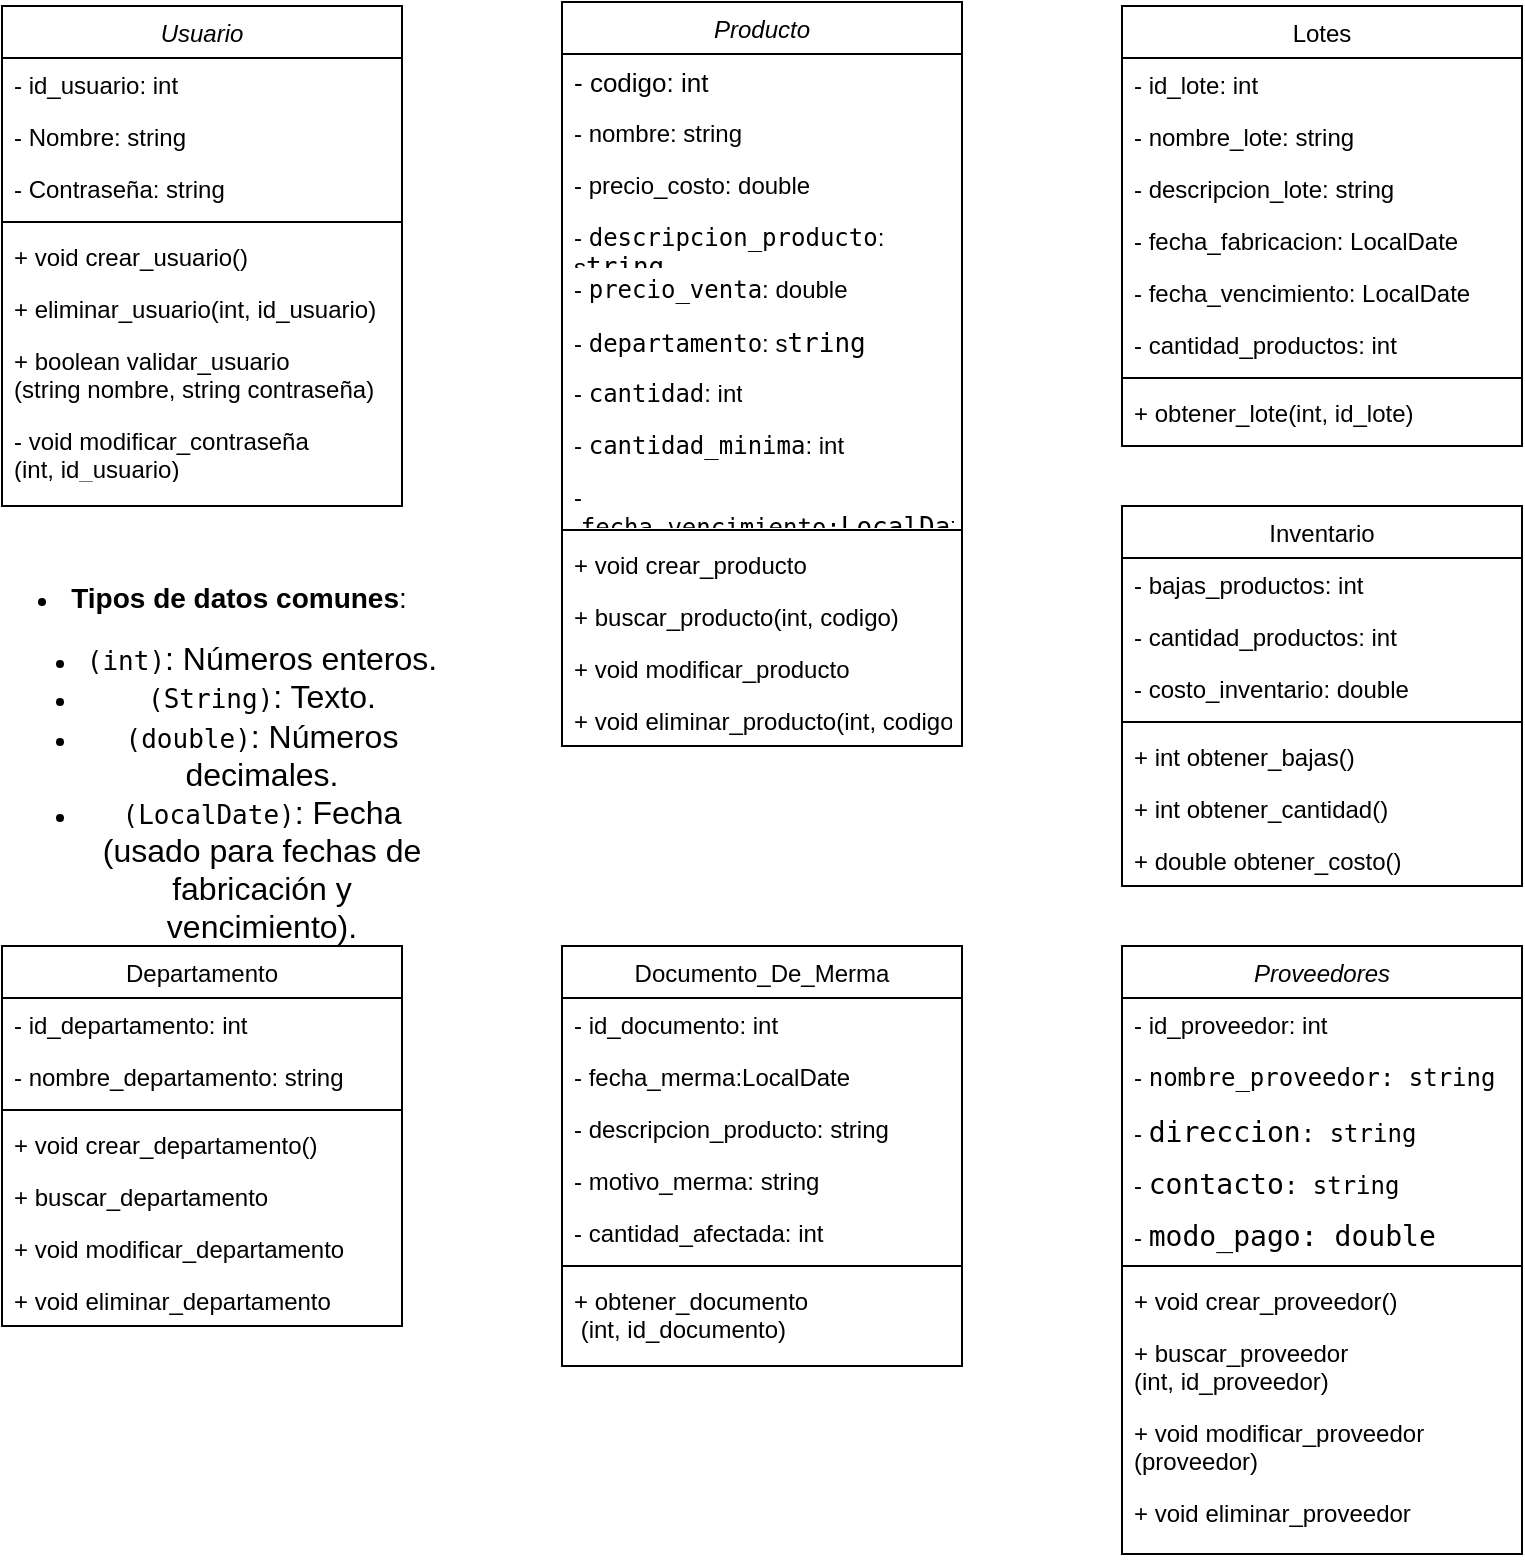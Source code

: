 <mxfile version="24.8.6">
  <diagram id="C5RBs43oDa-KdzZeNtuy" name="Page-1">
    <mxGraphModel dx="756" dy="388" grid="1" gridSize="10" guides="1" tooltips="1" connect="1" arrows="1" fold="1" page="1" pageScale="1" pageWidth="827" pageHeight="1169" math="0" shadow="0">
      <root>
        <mxCell id="WIyWlLk6GJQsqaUBKTNV-0" />
        <mxCell id="WIyWlLk6GJQsqaUBKTNV-1" parent="WIyWlLk6GJQsqaUBKTNV-0" />
        <mxCell id="zkfFHV4jXpPFQw0GAbJ--0" value="Usuario" style="swimlane;fontStyle=2;align=center;verticalAlign=top;childLayout=stackLayout;horizontal=1;startSize=26;horizontalStack=0;resizeParent=1;resizeLast=0;collapsible=1;marginBottom=0;rounded=0;shadow=0;strokeWidth=1;" parent="WIyWlLk6GJQsqaUBKTNV-1" vertex="1">
          <mxGeometry x="40" y="40" width="200" height="250" as="geometry">
            <mxRectangle x="230" y="140" width="160" height="26" as="alternateBounds" />
          </mxGeometry>
        </mxCell>
        <mxCell id="zkfFHV4jXpPFQw0GAbJ--1" value="- id_usuario: int" style="text;align=left;verticalAlign=top;spacingLeft=4;spacingRight=4;overflow=hidden;rotatable=0;points=[[0,0.5],[1,0.5]];portConstraint=eastwest;" parent="zkfFHV4jXpPFQw0GAbJ--0" vertex="1">
          <mxGeometry y="26" width="200" height="26" as="geometry" />
        </mxCell>
        <mxCell id="zkfFHV4jXpPFQw0GAbJ--2" value="- Nombre: string" style="text;align=left;verticalAlign=top;spacingLeft=4;spacingRight=4;overflow=hidden;rotatable=0;points=[[0,0.5],[1,0.5]];portConstraint=eastwest;rounded=0;shadow=0;html=0;" parent="zkfFHV4jXpPFQw0GAbJ--0" vertex="1">
          <mxGeometry y="52" width="200" height="26" as="geometry" />
        </mxCell>
        <mxCell id="zkfFHV4jXpPFQw0GAbJ--3" value="- Contraseña: string" style="text;align=left;verticalAlign=top;spacingLeft=4;spacingRight=4;overflow=hidden;rotatable=0;points=[[0,0.5],[1,0.5]];portConstraint=eastwest;rounded=0;shadow=0;html=0;" parent="zkfFHV4jXpPFQw0GAbJ--0" vertex="1">
          <mxGeometry y="78" width="200" height="26" as="geometry" />
        </mxCell>
        <mxCell id="zkfFHV4jXpPFQw0GAbJ--4" value="" style="line;html=1;strokeWidth=1;align=left;verticalAlign=middle;spacingTop=-1;spacingLeft=3;spacingRight=3;rotatable=0;labelPosition=right;points=[];portConstraint=eastwest;" parent="zkfFHV4jXpPFQw0GAbJ--0" vertex="1">
          <mxGeometry y="104" width="200" height="8" as="geometry" />
        </mxCell>
        <mxCell id="AEPmpZOli4dW2N7cKXhk-19" value="+ void crear_usuario()" style="text;align=left;verticalAlign=top;spacingLeft=4;spacingRight=4;overflow=hidden;rotatable=0;points=[[0,0.5],[1,0.5]];portConstraint=eastwest;" parent="zkfFHV4jXpPFQw0GAbJ--0" vertex="1">
          <mxGeometry y="112" width="200" height="26" as="geometry" />
        </mxCell>
        <mxCell id="AEPmpZOli4dW2N7cKXhk-24" value="+ eliminar_usuario(int, id_usuario)" style="text;align=left;verticalAlign=top;spacingLeft=4;spacingRight=4;overflow=hidden;rotatable=0;points=[[0,0.5],[1,0.5]];portConstraint=eastwest;" parent="zkfFHV4jXpPFQw0GAbJ--0" vertex="1">
          <mxGeometry y="138" width="200" height="26" as="geometry" />
        </mxCell>
        <mxCell id="AEPmpZOli4dW2N7cKXhk-25" value="+ boolean validar_usuario &#xa;(string nombre, string contraseña)" style="text;align=left;verticalAlign=top;spacingLeft=4;spacingRight=4;overflow=hidden;rotatable=0;points=[[0,0.5],[1,0.5]];portConstraint=eastwest;" parent="zkfFHV4jXpPFQw0GAbJ--0" vertex="1">
          <mxGeometry y="164" width="200" height="40" as="geometry" />
        </mxCell>
        <mxCell id="AEPmpZOli4dW2N7cKXhk-23" value="- void modificar_contraseña&#xa;(int, id_usuario)" style="text;align=left;verticalAlign=top;spacingLeft=4;spacingRight=4;overflow=hidden;rotatable=0;points=[[0,0.5],[1,0.5]];portConstraint=eastwest;" parent="zkfFHV4jXpPFQw0GAbJ--0" vertex="1">
          <mxGeometry y="204" width="200" height="30" as="geometry" />
        </mxCell>
        <mxCell id="zkfFHV4jXpPFQw0GAbJ--6" value="Documento_De_Merma" style="swimlane;fontStyle=0;align=center;verticalAlign=top;childLayout=stackLayout;horizontal=1;startSize=26;horizontalStack=0;resizeParent=1;resizeLast=0;collapsible=1;marginBottom=0;rounded=0;shadow=0;strokeWidth=1;" parent="WIyWlLk6GJQsqaUBKTNV-1" vertex="1">
          <mxGeometry x="320" y="510" width="200" height="210" as="geometry">
            <mxRectangle x="130" y="380" width="160" height="26" as="alternateBounds" />
          </mxGeometry>
        </mxCell>
        <mxCell id="zkfFHV4jXpPFQw0GAbJ--7" value="- id_documento: int" style="text;align=left;verticalAlign=top;spacingLeft=4;spacingRight=4;overflow=hidden;rotatable=0;points=[[0,0.5],[1,0.5]];portConstraint=eastwest;" parent="zkfFHV4jXpPFQw0GAbJ--6" vertex="1">
          <mxGeometry y="26" width="200" height="26" as="geometry" />
        </mxCell>
        <mxCell id="PkGunIE6QeiL3xr68-80-14" value="- fecha_merma:LocalDate" style="text;align=left;verticalAlign=top;spacingLeft=4;spacingRight=4;overflow=hidden;rotatable=0;points=[[0,0.5],[1,0.5]];portConstraint=eastwest;" parent="zkfFHV4jXpPFQw0GAbJ--6" vertex="1">
          <mxGeometry y="52" width="200" height="26" as="geometry" />
        </mxCell>
        <mxCell id="PkGunIE6QeiL3xr68-80-15" value="- descripcion_producto: string" style="text;align=left;verticalAlign=top;spacingLeft=4;spacingRight=4;overflow=hidden;rotatable=0;points=[[0,0.5],[1,0.5]];portConstraint=eastwest;" parent="zkfFHV4jXpPFQw0GAbJ--6" vertex="1">
          <mxGeometry y="78" width="200" height="26" as="geometry" />
        </mxCell>
        <mxCell id="PkGunIE6QeiL3xr68-80-16" value="- motivo_merma: string" style="text;align=left;verticalAlign=top;spacingLeft=4;spacingRight=4;overflow=hidden;rotatable=0;points=[[0,0.5],[1,0.5]];portConstraint=eastwest;" parent="zkfFHV4jXpPFQw0GAbJ--6" vertex="1">
          <mxGeometry y="104" width="200" height="26" as="geometry" />
        </mxCell>
        <mxCell id="PkGunIE6QeiL3xr68-80-13" value="- cantidad_afectada: int" style="text;align=left;verticalAlign=top;spacingLeft=4;spacingRight=4;overflow=hidden;rotatable=0;points=[[0,0.5],[1,0.5]];portConstraint=eastwest;" parent="zkfFHV4jXpPFQw0GAbJ--6" vertex="1">
          <mxGeometry y="130" width="200" height="26" as="geometry" />
        </mxCell>
        <mxCell id="zkfFHV4jXpPFQw0GAbJ--9" value="" style="line;html=1;strokeWidth=1;align=left;verticalAlign=middle;spacingTop=-1;spacingLeft=3;spacingRight=3;rotatable=0;labelPosition=right;points=[];portConstraint=eastwest;" parent="zkfFHV4jXpPFQw0GAbJ--6" vertex="1">
          <mxGeometry y="156" width="200" height="8" as="geometry" />
        </mxCell>
        <mxCell id="zkfFHV4jXpPFQw0GAbJ--10" value="+ obtener_documento &#xa; (int, id_documento)" style="text;align=left;verticalAlign=top;spacingLeft=4;spacingRight=4;overflow=hidden;rotatable=0;points=[[0,0.5],[1,0.5]];portConstraint=eastwest;fontStyle=0" parent="zkfFHV4jXpPFQw0GAbJ--6" vertex="1">
          <mxGeometry y="164" width="200" height="46" as="geometry" />
        </mxCell>
        <mxCell id="AEPmpZOli4dW2N7cKXhk-31" value="Inventario" style="swimlane;fontStyle=0;align=center;verticalAlign=top;childLayout=stackLayout;horizontal=1;startSize=26;horizontalStack=0;resizeParent=1;resizeLast=0;collapsible=1;marginBottom=0;rounded=0;shadow=0;strokeWidth=1;" parent="WIyWlLk6GJQsqaUBKTNV-1" vertex="1">
          <mxGeometry x="600" y="290" width="200" height="190" as="geometry">
            <mxRectangle x="130" y="380" width="160" height="26" as="alternateBounds" />
          </mxGeometry>
        </mxCell>
        <mxCell id="AEPmpZOli4dW2N7cKXhk-32" value="- bajas_productos: int" style="text;align=left;verticalAlign=top;spacingLeft=4;spacingRight=4;overflow=hidden;rotatable=0;points=[[0,0.5],[1,0.5]];portConstraint=eastwest;" parent="AEPmpZOli4dW2N7cKXhk-31" vertex="1">
          <mxGeometry y="26" width="200" height="26" as="geometry" />
        </mxCell>
        <mxCell id="PkGunIE6QeiL3xr68-80-6" value="- cantidad_productos: int" style="text;align=left;verticalAlign=top;spacingLeft=4;spacingRight=4;overflow=hidden;rotatable=0;points=[[0,0.5],[1,0.5]];portConstraint=eastwest;" parent="AEPmpZOli4dW2N7cKXhk-31" vertex="1">
          <mxGeometry y="52" width="200" height="26" as="geometry" />
        </mxCell>
        <mxCell id="PkGunIE6QeiL3xr68-80-5" value="- costo_inventario: double" style="text;align=left;verticalAlign=top;spacingLeft=4;spacingRight=4;overflow=hidden;rotatable=0;points=[[0,0.5],[1,0.5]];portConstraint=eastwest;" parent="AEPmpZOli4dW2N7cKXhk-31" vertex="1">
          <mxGeometry y="78" width="200" height="26" as="geometry" />
        </mxCell>
        <mxCell id="AEPmpZOli4dW2N7cKXhk-33" value="" style="line;html=1;strokeWidth=1;align=left;verticalAlign=middle;spacingTop=-1;spacingLeft=3;spacingRight=3;rotatable=0;labelPosition=right;points=[];portConstraint=eastwest;" parent="AEPmpZOli4dW2N7cKXhk-31" vertex="1">
          <mxGeometry y="104" width="200" height="8" as="geometry" />
        </mxCell>
        <mxCell id="AEPmpZOli4dW2N7cKXhk-34" value="+ int obtener_bajas()" style="text;align=left;verticalAlign=top;spacingLeft=4;spacingRight=4;overflow=hidden;rotatable=0;points=[[0,0.5],[1,0.5]];portConstraint=eastwest;fontStyle=0" parent="AEPmpZOli4dW2N7cKXhk-31" vertex="1">
          <mxGeometry y="112" width="200" height="26" as="geometry" />
        </mxCell>
        <mxCell id="AEPmpZOli4dW2N7cKXhk-35" value="+ int obtener_cantidad()" style="text;align=left;verticalAlign=top;spacingLeft=4;spacingRight=4;overflow=hidden;rotatable=0;points=[[0,0.5],[1,0.5]];portConstraint=eastwest;" parent="AEPmpZOli4dW2N7cKXhk-31" vertex="1">
          <mxGeometry y="138" width="200" height="26" as="geometry" />
        </mxCell>
        <mxCell id="AEPmpZOli4dW2N7cKXhk-37" value="+ double obtener_costo()" style="text;align=left;verticalAlign=top;spacingLeft=4;spacingRight=4;overflow=hidden;rotatable=0;points=[[0,0.5],[1,0.5]];portConstraint=eastwest;" parent="AEPmpZOli4dW2N7cKXhk-31" vertex="1">
          <mxGeometry y="164" width="200" height="26" as="geometry" />
        </mxCell>
        <mxCell id="AEPmpZOli4dW2N7cKXhk-61" value="Proveedores" style="swimlane;fontStyle=2;align=center;verticalAlign=top;childLayout=stackLayout;horizontal=1;startSize=26;horizontalStack=0;resizeParent=1;resizeLast=0;collapsible=1;marginBottom=0;rounded=0;shadow=0;strokeWidth=1;" parent="WIyWlLk6GJQsqaUBKTNV-1" vertex="1">
          <mxGeometry x="600" y="510" width="200" height="304" as="geometry">
            <mxRectangle x="230" y="140" width="160" height="26" as="alternateBounds" />
          </mxGeometry>
        </mxCell>
        <mxCell id="AEPmpZOli4dW2N7cKXhk-62" value="- id_proveedor: int" style="text;align=left;verticalAlign=top;spacingLeft=4;spacingRight=4;overflow=hidden;rotatable=0;points=[[0,0.5],[1,0.5]];portConstraint=eastwest;" parent="AEPmpZOli4dW2N7cKXhk-61" vertex="1">
          <mxGeometry y="26" width="200" height="26" as="geometry" />
        </mxCell>
        <mxCell id="AEPmpZOli4dW2N7cKXhk-66" value="&lt;font style=&quot;font-size: 12px;&quot;&gt;&lt;span style=&quot;text-wrap-mode: nowrap;&quot;&gt;-&amp;nbsp;&lt;/span&gt;&lt;span style=&quot;font-family: monospace; text-align: center;&quot;&gt;nombre_proveedor: string&lt;/span&gt;&lt;/font&gt;" style="text;strokeColor=none;fillColor=none;align=left;verticalAlign=top;spacingLeft=4;spacingRight=4;overflow=hidden;rotatable=0;points=[[0,0.5],[1,0.5]];portConstraint=eastwest;whiteSpace=wrap;html=1;" parent="AEPmpZOli4dW2N7cKXhk-61" vertex="1">
          <mxGeometry y="52" width="200" height="26" as="geometry" />
        </mxCell>
        <mxCell id="AEPmpZOli4dW2N7cKXhk-65" value="&lt;span style=&quot;text-wrap-mode: nowrap;&quot;&gt;-&amp;nbsp;&lt;/span&gt;&lt;span style=&quot;font-family: monospace; font-size: 14.04px; text-align: center;&quot;&gt;direccion&lt;/span&gt;&lt;span style=&quot;font-family: monospace; text-align: center;&quot;&gt;: string&lt;/span&gt;" style="text;strokeColor=none;fillColor=none;align=left;verticalAlign=top;spacingLeft=4;spacingRight=4;overflow=hidden;rotatable=0;points=[[0,0.5],[1,0.5]];portConstraint=eastwest;whiteSpace=wrap;html=1;" parent="AEPmpZOli4dW2N7cKXhk-61" vertex="1">
          <mxGeometry y="78" width="200" height="26" as="geometry" />
        </mxCell>
        <mxCell id="AEPmpZOli4dW2N7cKXhk-99" value="&lt;span style=&quot;text-wrap-mode: nowrap;&quot;&gt;-&amp;nbsp;&lt;/span&gt;&lt;span style=&quot;font-family: monospace; font-size: 14.04px; text-align: center;&quot;&gt;contacto&lt;/span&gt;&lt;span style=&quot;font-family: monospace; text-align: center;&quot;&gt;: string&lt;/span&gt;" style="text;strokeColor=none;fillColor=none;align=left;verticalAlign=top;spacingLeft=4;spacingRight=4;overflow=hidden;rotatable=0;points=[[0,0.5],[1,0.5]];portConstraint=eastwest;whiteSpace=wrap;html=1;" parent="AEPmpZOli4dW2N7cKXhk-61" vertex="1">
          <mxGeometry y="104" width="200" height="26" as="geometry" />
        </mxCell>
        <mxCell id="AEPmpZOli4dW2N7cKXhk-103" value="&lt;span style=&quot;text-wrap-mode: nowrap;&quot;&gt;-&amp;nbsp;&lt;/span&gt;&lt;span style=&quot;font-family: monospace; font-size: 14.04px; text-align: center;&quot;&gt;modo_pago: double&lt;/span&gt;" style="text;strokeColor=none;fillColor=none;align=left;verticalAlign=top;spacingLeft=4;spacingRight=4;overflow=hidden;rotatable=0;points=[[0,0.5],[1,0.5]];portConstraint=eastwest;whiteSpace=wrap;html=1;" parent="AEPmpZOli4dW2N7cKXhk-61" vertex="1">
          <mxGeometry y="130" width="200" height="26" as="geometry" />
        </mxCell>
        <mxCell id="AEPmpZOli4dW2N7cKXhk-69" value="" style="line;html=1;strokeWidth=1;align=left;verticalAlign=middle;spacingTop=-1;spacingLeft=3;spacingRight=3;rotatable=0;labelPosition=right;points=[];portConstraint=eastwest;" parent="AEPmpZOli4dW2N7cKXhk-61" vertex="1">
          <mxGeometry y="156" width="200" height="8" as="geometry" />
        </mxCell>
        <mxCell id="9rkBWfhvwwIUuKAjocJV-7" value="+ void crear_proveedor()" style="text;align=left;verticalAlign=top;spacingLeft=4;spacingRight=4;overflow=hidden;rotatable=0;points=[[0,0.5],[1,0.5]];portConstraint=eastwest;" parent="AEPmpZOli4dW2N7cKXhk-61" vertex="1">
          <mxGeometry y="164" width="200" height="26" as="geometry" />
        </mxCell>
        <mxCell id="AEPmpZOli4dW2N7cKXhk-75" value="+ buscar_proveedor&#xa;(int, id_proveedor)" style="text;align=left;verticalAlign=top;spacingLeft=4;spacingRight=4;overflow=hidden;rotatable=0;points=[[0,0.5],[1,0.5]];portConstraint=eastwest;" parent="AEPmpZOli4dW2N7cKXhk-61" vertex="1">
          <mxGeometry y="190" width="200" height="40" as="geometry" />
        </mxCell>
        <mxCell id="AEPmpZOli4dW2N7cKXhk-76" value="+ void modificar_proveedor&#xa;(proveedor)" style="text;align=left;verticalAlign=top;spacingLeft=4;spacingRight=4;overflow=hidden;rotatable=0;points=[[0,0.5],[1,0.5]];portConstraint=eastwest;" parent="AEPmpZOli4dW2N7cKXhk-61" vertex="1">
          <mxGeometry y="230" width="200" height="40" as="geometry" />
        </mxCell>
        <mxCell id="AEPmpZOli4dW2N7cKXhk-98" value="+ void eliminar_proveedor" style="text;align=left;verticalAlign=top;spacingLeft=4;spacingRight=4;overflow=hidden;rotatable=0;points=[[0,0.5],[1,0.5]];portConstraint=eastwest;" parent="AEPmpZOli4dW2N7cKXhk-61" vertex="1">
          <mxGeometry y="270" width="200" height="34" as="geometry" />
        </mxCell>
        <mxCell id="AEPmpZOli4dW2N7cKXhk-80" value="Producto" style="swimlane;fontStyle=2;align=center;verticalAlign=top;childLayout=stackLayout;horizontal=1;startSize=26;horizontalStack=0;resizeParent=1;resizeLast=0;collapsible=1;marginBottom=0;rounded=0;shadow=0;strokeWidth=1;" parent="WIyWlLk6GJQsqaUBKTNV-1" vertex="1">
          <mxGeometry x="320" y="38" width="200" height="372" as="geometry">
            <mxRectangle x="230" y="140" width="160" height="26" as="alternateBounds" />
          </mxGeometry>
        </mxCell>
        <mxCell id="AEPmpZOli4dW2N7cKXhk-81" value="- codigo: int" style="text;align=left;verticalAlign=top;spacingLeft=4;spacingRight=4;overflow=hidden;rotatable=0;points=[[0,0.5],[1,0.5]];portConstraint=eastwest;fontSize=13;" parent="AEPmpZOli4dW2N7cKXhk-80" vertex="1">
          <mxGeometry y="26" width="200" height="26" as="geometry" />
        </mxCell>
        <mxCell id="AEPmpZOli4dW2N7cKXhk-82" value="- nombre: string" style="text;align=left;verticalAlign=top;spacingLeft=4;spacingRight=4;overflow=hidden;rotatable=0;points=[[0,0.5],[1,0.5]];portConstraint=eastwest;rounded=0;shadow=0;html=0;" parent="AEPmpZOli4dW2N7cKXhk-80" vertex="1">
          <mxGeometry y="52" width="200" height="26" as="geometry" />
        </mxCell>
        <mxCell id="AEPmpZOli4dW2N7cKXhk-83" value="- precio_costo: double" style="text;align=left;verticalAlign=top;spacingLeft=4;spacingRight=4;overflow=hidden;rotatable=0;points=[[0,0.5],[1,0.5]];portConstraint=eastwest;rounded=0;shadow=0;html=0;" parent="AEPmpZOli4dW2N7cKXhk-80" vertex="1">
          <mxGeometry y="78" width="200" height="26" as="geometry" />
        </mxCell>
        <mxCell id="AEPmpZOli4dW2N7cKXhk-84" value="&lt;span style=&quot;text-wrap-mode: nowrap;&quot;&gt;-&amp;nbsp;&lt;/span&gt;&lt;span style=&quot;font-family: monospace; text-align: center;&quot;&gt;descripcion_producto&lt;/span&gt;&lt;span style=&quot;text-wrap-mode: nowrap;&quot;&gt;: s&lt;/span&gt;&lt;span style=&quot;padding: 0px; margin: 0px; font-family: monospace; font-size: medium; text-align: center;&quot;&gt;tring&lt;/span&gt;" style="text;strokeColor=none;fillColor=none;align=left;verticalAlign=top;spacingLeft=4;spacingRight=4;overflow=hidden;rotatable=0;points=[[0,0.5],[1,0.5]];portConstraint=eastwest;whiteSpace=wrap;html=1;" parent="AEPmpZOli4dW2N7cKXhk-80" vertex="1">
          <mxGeometry y="104" width="200" height="26" as="geometry" />
        </mxCell>
        <mxCell id="AEPmpZOli4dW2N7cKXhk-85" value="&lt;span style=&quot;text-wrap-mode: nowrap;&quot;&gt;-&amp;nbsp;&lt;/span&gt;&lt;span style=&quot;font-family: monospace; text-align: center;&quot;&gt;precio_venta&lt;/span&gt;&lt;span style=&quot;text-wrap-mode: nowrap;&quot;&gt;: double&lt;/span&gt;" style="text;strokeColor=none;fillColor=none;align=left;verticalAlign=top;spacingLeft=4;spacingRight=4;overflow=hidden;rotatable=0;points=[[0,0.5],[1,0.5]];portConstraint=eastwest;whiteSpace=wrap;html=1;" parent="AEPmpZOli4dW2N7cKXhk-80" vertex="1">
          <mxGeometry y="130" width="200" height="26" as="geometry" />
        </mxCell>
        <mxCell id="AEPmpZOli4dW2N7cKXhk-86" value="&lt;span style=&quot;text-wrap-mode: nowrap;&quot;&gt;-&amp;nbsp;&lt;/span&gt;&lt;span style=&quot;font-family: monospace; text-align: center;&quot;&gt;departamento&lt;/span&gt;&lt;span style=&quot;text-wrap-mode: nowrap;&quot;&gt;: s&lt;/span&gt;&lt;span style=&quot;padding: 0px; margin: 0px; font-family: monospace; font-size: medium; text-align: center;&quot;&gt;tring&lt;/span&gt;" style="text;strokeColor=none;fillColor=none;align=left;verticalAlign=top;spacingLeft=4;spacingRight=4;overflow=hidden;rotatable=0;points=[[0,0.5],[1,0.5]];portConstraint=eastwest;whiteSpace=wrap;html=1;" parent="AEPmpZOli4dW2N7cKXhk-80" vertex="1">
          <mxGeometry y="156" width="200" height="26" as="geometry" />
        </mxCell>
        <mxCell id="PkGunIE6QeiL3xr68-80-1" value="&lt;span style=&quot;text-wrap-mode: nowrap;&quot;&gt;-&amp;nbsp;&lt;/span&gt;&lt;span style=&quot;font-family: monospace; text-align: center;&quot;&gt;cantidad&lt;/span&gt;&lt;span style=&quot;text-wrap-mode: nowrap;&quot;&gt;: int&lt;/span&gt;" style="text;strokeColor=none;fillColor=none;align=left;verticalAlign=top;spacingLeft=4;spacingRight=4;overflow=hidden;rotatable=0;points=[[0,0.5],[1,0.5]];portConstraint=eastwest;whiteSpace=wrap;html=1;" parent="AEPmpZOli4dW2N7cKXhk-80" vertex="1">
          <mxGeometry y="182" width="200" height="26" as="geometry" />
        </mxCell>
        <mxCell id="PkGunIE6QeiL3xr68-80-3" value="&lt;span style=&quot;text-wrap-mode: nowrap;&quot;&gt;-&amp;nbsp;&lt;/span&gt;&lt;span style=&quot;font-family: monospace; text-align: center;&quot;&gt;cantidad_minima&lt;/span&gt;&lt;span style=&quot;text-wrap-mode: nowrap;&quot;&gt;: int&lt;/span&gt;" style="text;strokeColor=none;fillColor=none;align=left;verticalAlign=top;spacingLeft=4;spacingRight=4;overflow=hidden;rotatable=0;points=[[0,0.5],[1,0.5]];portConstraint=eastwest;whiteSpace=wrap;html=1;" parent="AEPmpZOli4dW2N7cKXhk-80" vertex="1">
          <mxGeometry y="208" width="200" height="26" as="geometry" />
        </mxCell>
        <mxCell id="PkGunIE6QeiL3xr68-80-2" value="&lt;span style=&quot;text-wrap-mode: nowrap;&quot;&gt;-&amp;nbsp;&lt;/span&gt;&lt;span style=&quot;font-family: monospace; text-align: center;&quot;&gt;fecha_vencimiento:&lt;/span&gt;&lt;span style=&quot;font-family: monospace; font-size: medium; text-align: center;&quot;&gt;LocalDate&lt;/span&gt;" style="text;strokeColor=none;fillColor=none;align=left;verticalAlign=top;spacingLeft=4;spacingRight=4;overflow=hidden;rotatable=0;points=[[0,0.5],[1,0.5]];portConstraint=eastwest;whiteSpace=wrap;html=1;" parent="AEPmpZOli4dW2N7cKXhk-80" vertex="1">
          <mxGeometry y="234" width="200" height="26" as="geometry" />
        </mxCell>
        <mxCell id="AEPmpZOli4dW2N7cKXhk-87" value="" style="line;html=1;strokeWidth=1;align=left;verticalAlign=middle;spacingTop=-1;spacingLeft=3;spacingRight=3;rotatable=0;labelPosition=right;points=[];portConstraint=eastwest;" parent="AEPmpZOli4dW2N7cKXhk-80" vertex="1">
          <mxGeometry y="260" width="200" height="8" as="geometry" />
        </mxCell>
        <mxCell id="AEPmpZOli4dW2N7cKXhk-88" value="+ void crear_producto" style="text;align=left;verticalAlign=top;spacingLeft=4;spacingRight=4;overflow=hidden;rotatable=0;points=[[0,0.5],[1,0.5]];portConstraint=eastwest;" parent="AEPmpZOli4dW2N7cKXhk-80" vertex="1">
          <mxGeometry y="268" width="200" height="26" as="geometry" />
        </mxCell>
        <mxCell id="AEPmpZOli4dW2N7cKXhk-89" value="+ buscar_producto(int, codigo)" style="text;align=left;verticalAlign=top;spacingLeft=4;spacingRight=4;overflow=hidden;rotatable=0;points=[[0,0.5],[1,0.5]];portConstraint=eastwest;" parent="AEPmpZOli4dW2N7cKXhk-80" vertex="1">
          <mxGeometry y="294" width="200" height="26" as="geometry" />
        </mxCell>
        <mxCell id="AEPmpZOli4dW2N7cKXhk-90" value="+ void modificar_producto" style="text;align=left;verticalAlign=top;spacingLeft=4;spacingRight=4;overflow=hidden;rotatable=0;points=[[0,0.5],[1,0.5]];portConstraint=eastwest;" parent="AEPmpZOli4dW2N7cKXhk-80" vertex="1">
          <mxGeometry y="320" width="200" height="26" as="geometry" />
        </mxCell>
        <mxCell id="AEPmpZOli4dW2N7cKXhk-91" value="+ void eliminar_producto(int, codigo)" style="text;align=left;verticalAlign=top;spacingLeft=4;spacingRight=4;overflow=hidden;rotatable=0;points=[[0,0.5],[1,0.5]];portConstraint=eastwest;" parent="AEPmpZOli4dW2N7cKXhk-80" vertex="1">
          <mxGeometry y="346" width="200" height="26" as="geometry" />
        </mxCell>
        <mxCell id="vBzN3tZpcap-TTZxw3AA-22" value="Lotes" style="swimlane;fontStyle=0;align=center;verticalAlign=top;childLayout=stackLayout;horizontal=1;startSize=26;horizontalStack=0;resizeParent=1;resizeLast=0;collapsible=1;marginBottom=0;rounded=0;shadow=0;strokeWidth=1;" parent="WIyWlLk6GJQsqaUBKTNV-1" vertex="1">
          <mxGeometry x="600" y="40" width="200" height="220" as="geometry">
            <mxRectangle x="130" y="380" width="160" height="26" as="alternateBounds" />
          </mxGeometry>
        </mxCell>
        <mxCell id="vBzN3tZpcap-TTZxw3AA-23" value="- id_lote: int" style="text;align=left;verticalAlign=top;spacingLeft=4;spacingRight=4;overflow=hidden;rotatable=0;points=[[0,0.5],[1,0.5]];portConstraint=eastwest;" parent="vBzN3tZpcap-TTZxw3AA-22" vertex="1">
          <mxGeometry y="26" width="200" height="26" as="geometry" />
        </mxCell>
        <mxCell id="vBzN3tZpcap-TTZxw3AA-29" value="- nombre_lote: string" style="text;align=left;verticalAlign=top;spacingLeft=4;spacingRight=4;overflow=hidden;rotatable=0;points=[[0,0.5],[1,0.5]];portConstraint=eastwest;" parent="vBzN3tZpcap-TTZxw3AA-22" vertex="1">
          <mxGeometry y="52" width="200" height="26" as="geometry" />
        </mxCell>
        <mxCell id="vBzN3tZpcap-TTZxw3AA-30" value="- descripcion_lote: string" style="text;align=left;verticalAlign=top;spacingLeft=4;spacingRight=4;overflow=hidden;rotatable=0;points=[[0,0.5],[1,0.5]];portConstraint=eastwest;" parent="vBzN3tZpcap-TTZxw3AA-22" vertex="1">
          <mxGeometry y="78" width="200" height="26" as="geometry" />
        </mxCell>
        <mxCell id="vBzN3tZpcap-TTZxw3AA-32" value="- fecha_fabricacion: LocalDate" style="text;align=left;verticalAlign=top;spacingLeft=4;spacingRight=4;overflow=hidden;rotatable=0;points=[[0,0.5],[1,0.5]];portConstraint=eastwest;" parent="vBzN3tZpcap-TTZxw3AA-22" vertex="1">
          <mxGeometry y="104" width="200" height="26" as="geometry" />
        </mxCell>
        <mxCell id="vBzN3tZpcap-TTZxw3AA-28" value="- fecha_vencimiento: LocalDate" style="text;align=left;verticalAlign=top;spacingLeft=4;spacingRight=4;overflow=hidden;rotatable=0;points=[[0,0.5],[1,0.5]];portConstraint=eastwest;" parent="vBzN3tZpcap-TTZxw3AA-22" vertex="1">
          <mxGeometry y="130" width="200" height="26" as="geometry" />
        </mxCell>
        <mxCell id="PkGunIE6QeiL3xr68-80-4" value="- cantidad_productos: int" style="text;align=left;verticalAlign=top;spacingLeft=4;spacingRight=4;overflow=hidden;rotatable=0;points=[[0,0.5],[1,0.5]];portConstraint=eastwest;" parent="vBzN3tZpcap-TTZxw3AA-22" vertex="1">
          <mxGeometry y="156" width="200" height="26" as="geometry" />
        </mxCell>
        <mxCell id="vBzN3tZpcap-TTZxw3AA-24" value="" style="line;html=1;strokeWidth=1;align=left;verticalAlign=middle;spacingTop=-1;spacingLeft=3;spacingRight=3;rotatable=0;labelPosition=right;points=[];portConstraint=eastwest;" parent="vBzN3tZpcap-TTZxw3AA-22" vertex="1">
          <mxGeometry y="182" width="200" height="8" as="geometry" />
        </mxCell>
        <mxCell id="vBzN3tZpcap-TTZxw3AA-35" value="+ obtener_lote(int, id_lote)" style="text;align=left;verticalAlign=top;spacingLeft=4;spacingRight=4;overflow=hidden;rotatable=0;points=[[0,0.5],[1,0.5]];portConstraint=eastwest;" parent="vBzN3tZpcap-TTZxw3AA-22" vertex="1">
          <mxGeometry y="190" width="200" height="26" as="geometry" />
        </mxCell>
        <mxCell id="PkGunIE6QeiL3xr68-80-7" value="Departamento" style="swimlane;fontStyle=0;align=center;verticalAlign=top;childLayout=stackLayout;horizontal=1;startSize=26;horizontalStack=0;resizeParent=1;resizeLast=0;collapsible=1;marginBottom=0;rounded=0;shadow=0;strokeWidth=1;" parent="WIyWlLk6GJQsqaUBKTNV-1" vertex="1">
          <mxGeometry x="40" y="510" width="200" height="190" as="geometry">
            <mxRectangle x="130" y="380" width="160" height="26" as="alternateBounds" />
          </mxGeometry>
        </mxCell>
        <mxCell id="PkGunIE6QeiL3xr68-80-8" value="- id_departamento: int" style="text;align=left;verticalAlign=top;spacingLeft=4;spacingRight=4;overflow=hidden;rotatable=0;points=[[0,0.5],[1,0.5]];portConstraint=eastwest;" parent="PkGunIE6QeiL3xr68-80-7" vertex="1">
          <mxGeometry y="26" width="200" height="26" as="geometry" />
        </mxCell>
        <mxCell id="PkGunIE6QeiL3xr68-80-17" value="- nombre_departamento: string" style="text;align=left;verticalAlign=top;spacingLeft=4;spacingRight=4;overflow=hidden;rotatable=0;points=[[0,0.5],[1,0.5]];portConstraint=eastwest;" parent="PkGunIE6QeiL3xr68-80-7" vertex="1">
          <mxGeometry y="52" width="200" height="26" as="geometry" />
        </mxCell>
        <mxCell id="PkGunIE6QeiL3xr68-80-9" value="" style="line;html=1;strokeWidth=1;align=left;verticalAlign=middle;spacingTop=-1;spacingLeft=3;spacingRight=3;rotatable=0;labelPosition=right;points=[];portConstraint=eastwest;" parent="PkGunIE6QeiL3xr68-80-7" vertex="1">
          <mxGeometry y="78" width="200" height="8" as="geometry" />
        </mxCell>
        <mxCell id="PkGunIE6QeiL3xr68-80-10" value="+ void crear_departamento()" style="text;align=left;verticalAlign=top;spacingLeft=4;spacingRight=4;overflow=hidden;rotatable=0;points=[[0,0.5],[1,0.5]];portConstraint=eastwest;fontStyle=0" parent="PkGunIE6QeiL3xr68-80-7" vertex="1">
          <mxGeometry y="86" width="200" height="26" as="geometry" />
        </mxCell>
        <mxCell id="PkGunIE6QeiL3xr68-80-19" value="+ buscar_departamento" style="text;align=left;verticalAlign=top;spacingLeft=4;spacingRight=4;overflow=hidden;rotatable=0;points=[[0,0.5],[1,0.5]];portConstraint=eastwest;fontStyle=0" parent="PkGunIE6QeiL3xr68-80-7" vertex="1">
          <mxGeometry y="112" width="200" height="26" as="geometry" />
        </mxCell>
        <mxCell id="PkGunIE6QeiL3xr68-80-18" value="+ void modificar_departamento" style="text;align=left;verticalAlign=top;spacingLeft=4;spacingRight=4;overflow=hidden;rotatable=0;points=[[0,0.5],[1,0.5]];portConstraint=eastwest;fontStyle=0" parent="PkGunIE6QeiL3xr68-80-7" vertex="1">
          <mxGeometry y="138" width="200" height="26" as="geometry" />
        </mxCell>
        <mxCell id="PkGunIE6QeiL3xr68-80-11" value="+ void eliminar_departamento" style="text;align=left;verticalAlign=top;spacingLeft=4;spacingRight=4;overflow=hidden;rotatable=0;points=[[0,0.5],[1,0.5]];portConstraint=eastwest;" parent="PkGunIE6QeiL3xr68-80-7" vertex="1">
          <mxGeometry y="164" width="200" height="26" as="geometry" />
        </mxCell>
        <mxCell id="PkGunIE6QeiL3xr68-80-21" value="&lt;li&gt;&lt;font style=&quot;font-size: 14px;&quot;&gt;&lt;strong&gt;Tipos de datos comunes&lt;/strong&gt;:&lt;/font&gt;&lt;ul&gt;&lt;li&gt;&lt;font size=&quot;3&quot;&gt;&lt;code&gt;(int)&lt;/code&gt;: Números enteros.&lt;/font&gt;&lt;/li&gt;&lt;li&gt;&lt;font size=&quot;3&quot;&gt;&lt;code&gt;(String)&lt;/code&gt;: Texto.&lt;/font&gt;&lt;/li&gt;&lt;li&gt;&lt;font size=&quot;3&quot;&gt;&lt;code&gt;(double)&lt;/code&gt;: Números decimales.&lt;/font&gt;&lt;/li&gt;&lt;li&gt;&lt;font size=&quot;3&quot;&gt;&lt;code&gt;(LocalDate)&lt;/code&gt;: Fecha (usado para fechas de fabricación y vencimiento).&lt;/font&gt;&lt;/li&gt;&lt;/ul&gt;&lt;/li&gt;" style="text;html=1;align=center;verticalAlign=middle;whiteSpace=wrap;rounded=0;" parent="WIyWlLk6GJQsqaUBKTNV-1" vertex="1">
          <mxGeometry x="40" y="350" width="220" height="150" as="geometry" />
        </mxCell>
      </root>
    </mxGraphModel>
  </diagram>
</mxfile>
